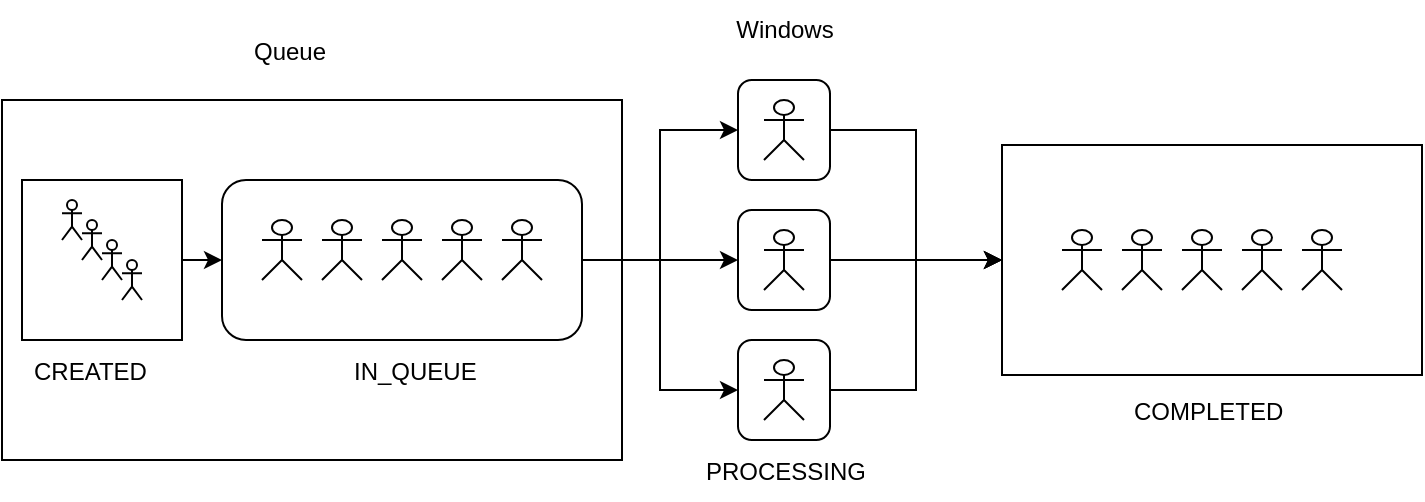 <mxfile version="20.3.0" type="github">
  <diagram id="umZvzbPdtyQdPi2uITIE" name="Страница 1">
    <mxGraphModel dx="907" dy="595" grid="1" gridSize="10" guides="1" tooltips="1" connect="1" arrows="1" fold="1" page="1" pageScale="1" pageWidth="827" pageHeight="1169" math="0" shadow="0">
      <root>
        <mxCell id="0" />
        <mxCell id="1" parent="0" />
        <mxCell id="VulBF32NluxypMswDZE1-1" value="" style="shape=umlActor;verticalLabelPosition=bottom;verticalAlign=top;html=1;outlineConnect=0;" vertex="1" parent="1">
          <mxGeometry x="30" y="130" width="10" height="20" as="geometry" />
        </mxCell>
        <mxCell id="VulBF32NluxypMswDZE1-8" value="" style="shape=umlActor;verticalLabelPosition=bottom;verticalAlign=top;html=1;outlineConnect=0;" vertex="1" parent="1">
          <mxGeometry x="40" y="140" width="10" height="20" as="geometry" />
        </mxCell>
        <mxCell id="VulBF32NluxypMswDZE1-9" value="" style="shape=umlActor;verticalLabelPosition=bottom;verticalAlign=top;html=1;outlineConnect=0;" vertex="1" parent="1">
          <mxGeometry x="50" y="150" width="10" height="20" as="geometry" />
        </mxCell>
        <mxCell id="VulBF32NluxypMswDZE1-10" value="" style="shape=umlActor;verticalLabelPosition=bottom;verticalAlign=top;html=1;outlineConnect=0;" vertex="1" parent="1">
          <mxGeometry x="60" y="160" width="10" height="20" as="geometry" />
        </mxCell>
        <mxCell id="VulBF32NluxypMswDZE1-14" value="CREATED" style="text;strokeColor=none;fillColor=none;align=left;verticalAlign=middle;spacingLeft=4;spacingRight=4;overflow=hidden;points=[[0,0.5],[1,0.5]];portConstraint=eastwest;rotatable=0;" vertex="1" parent="1">
          <mxGeometry x="10" y="200" width="80" height="30" as="geometry" />
        </mxCell>
        <mxCell id="VulBF32NluxypMswDZE1-24" style="edgeStyle=orthogonalEdgeStyle;rounded=0;orthogonalLoop=1;jettySize=auto;html=1;exitX=1;exitY=0.5;exitDx=0;exitDy=0;entryX=0;entryY=0.5;entryDx=0;entryDy=0;" edge="1" parent="1" source="VulBF32NluxypMswDZE1-15" target="VulBF32NluxypMswDZE1-16">
          <mxGeometry relative="1" as="geometry" />
        </mxCell>
        <mxCell id="VulBF32NluxypMswDZE1-15" value="" style="whiteSpace=wrap;html=1;aspect=fixed;fillColor=none;" vertex="1" parent="1">
          <mxGeometry x="10" y="120" width="80" height="80" as="geometry" />
        </mxCell>
        <mxCell id="VulBF32NluxypMswDZE1-34" style="edgeStyle=orthogonalEdgeStyle;rounded=0;orthogonalLoop=1;jettySize=auto;html=1;exitX=1;exitY=0.5;exitDx=0;exitDy=0;entryX=0;entryY=0.5;entryDx=0;entryDy=0;" edge="1" parent="1" source="VulBF32NluxypMswDZE1-16" target="VulBF32NluxypMswDZE1-25">
          <mxGeometry relative="1" as="geometry" />
        </mxCell>
        <mxCell id="VulBF32NluxypMswDZE1-35" style="edgeStyle=orthogonalEdgeStyle;rounded=0;orthogonalLoop=1;jettySize=auto;html=1;exitX=1;exitY=0.5;exitDx=0;exitDy=0;entryX=0;entryY=0.5;entryDx=0;entryDy=0;" edge="1" parent="1" source="VulBF32NluxypMswDZE1-16" target="VulBF32NluxypMswDZE1-30">
          <mxGeometry relative="1" as="geometry" />
        </mxCell>
        <mxCell id="VulBF32NluxypMswDZE1-36" style="edgeStyle=orthogonalEdgeStyle;rounded=0;orthogonalLoop=1;jettySize=auto;html=1;exitX=1;exitY=0.5;exitDx=0;exitDy=0;entryX=0;entryY=0.5;entryDx=0;entryDy=0;" edge="1" parent="1" source="VulBF32NluxypMswDZE1-16" target="VulBF32NluxypMswDZE1-32">
          <mxGeometry relative="1" as="geometry" />
        </mxCell>
        <mxCell id="VulBF32NluxypMswDZE1-16" value="" style="rounded=1;whiteSpace=wrap;html=1;fillColor=none;" vertex="1" parent="1">
          <mxGeometry x="110" y="120" width="180" height="80" as="geometry" />
        </mxCell>
        <mxCell id="VulBF32NluxypMswDZE1-17" value="IN_QUEUE" style="text;strokeColor=none;fillColor=none;align=left;verticalAlign=middle;spacingLeft=4;spacingRight=4;overflow=hidden;points=[[0,0.5],[1,0.5]];portConstraint=eastwest;rotatable=0;" vertex="1" parent="1">
          <mxGeometry x="170" y="200" width="80" height="30" as="geometry" />
        </mxCell>
        <mxCell id="VulBF32NluxypMswDZE1-18" value="" style="shape=umlActor;verticalLabelPosition=bottom;verticalAlign=top;html=1;outlineConnect=0;fillColor=none;" vertex="1" parent="1">
          <mxGeometry x="130" y="140" width="20" height="30" as="geometry" />
        </mxCell>
        <mxCell id="VulBF32NluxypMswDZE1-20" value="" style="shape=umlActor;verticalLabelPosition=bottom;verticalAlign=top;html=1;outlineConnect=0;fillColor=none;" vertex="1" parent="1">
          <mxGeometry x="160" y="140" width="20" height="30" as="geometry" />
        </mxCell>
        <mxCell id="VulBF32NluxypMswDZE1-21" value="" style="shape=umlActor;verticalLabelPosition=bottom;verticalAlign=top;html=1;outlineConnect=0;fillColor=none;" vertex="1" parent="1">
          <mxGeometry x="190" y="140" width="20" height="30" as="geometry" />
        </mxCell>
        <mxCell id="VulBF32NluxypMswDZE1-22" value="" style="shape=umlActor;verticalLabelPosition=bottom;verticalAlign=top;html=1;outlineConnect=0;fillColor=none;" vertex="1" parent="1">
          <mxGeometry x="220" y="140" width="20" height="30" as="geometry" />
        </mxCell>
        <mxCell id="VulBF32NluxypMswDZE1-23" value="" style="shape=umlActor;verticalLabelPosition=bottom;verticalAlign=top;html=1;outlineConnect=0;fillColor=none;" vertex="1" parent="1">
          <mxGeometry x="250" y="140" width="20" height="30" as="geometry" />
        </mxCell>
        <mxCell id="VulBF32NluxypMswDZE1-46" style="edgeStyle=orthogonalEdgeStyle;rounded=0;orthogonalLoop=1;jettySize=auto;html=1;exitX=1;exitY=0.5;exitDx=0;exitDy=0;entryX=0;entryY=0.5;entryDx=0;entryDy=0;" edge="1" parent="1" source="VulBF32NluxypMswDZE1-25" target="VulBF32NluxypMswDZE1-43">
          <mxGeometry relative="1" as="geometry" />
        </mxCell>
        <mxCell id="VulBF32NluxypMswDZE1-25" value="" style="rounded=1;whiteSpace=wrap;html=1;fillColor=none;" vertex="1" parent="1">
          <mxGeometry x="368" y="70" width="46" height="50" as="geometry" />
        </mxCell>
        <mxCell id="VulBF32NluxypMswDZE1-28" value="Windows" style="text;html=1;strokeColor=none;fillColor=none;align=center;verticalAlign=middle;whiteSpace=wrap;rounded=0;" vertex="1" parent="1">
          <mxGeometry x="361.5" y="30" width="59" height="30" as="geometry" />
        </mxCell>
        <mxCell id="VulBF32NluxypMswDZE1-29" value="" style="shape=umlActor;verticalLabelPosition=bottom;verticalAlign=top;html=1;outlineConnect=0;fillColor=none;" vertex="1" parent="1">
          <mxGeometry x="381" y="80" width="20" height="30" as="geometry" />
        </mxCell>
        <mxCell id="VulBF32NluxypMswDZE1-45" style="edgeStyle=orthogonalEdgeStyle;rounded=0;orthogonalLoop=1;jettySize=auto;html=1;exitX=1;exitY=0.5;exitDx=0;exitDy=0;entryX=0;entryY=0.5;entryDx=0;entryDy=0;" edge="1" parent="1" source="VulBF32NluxypMswDZE1-30" target="VulBF32NluxypMswDZE1-43">
          <mxGeometry relative="1" as="geometry" />
        </mxCell>
        <mxCell id="VulBF32NluxypMswDZE1-30" value="" style="rounded=1;whiteSpace=wrap;html=1;fillColor=none;" vertex="1" parent="1">
          <mxGeometry x="368" y="135" width="46" height="50" as="geometry" />
        </mxCell>
        <mxCell id="VulBF32NluxypMswDZE1-31" value="" style="shape=umlActor;verticalLabelPosition=bottom;verticalAlign=top;html=1;outlineConnect=0;fillColor=none;" vertex="1" parent="1">
          <mxGeometry x="381" y="145" width="20" height="30" as="geometry" />
        </mxCell>
        <mxCell id="VulBF32NluxypMswDZE1-47" style="edgeStyle=orthogonalEdgeStyle;rounded=0;orthogonalLoop=1;jettySize=auto;html=1;exitX=1;exitY=0.5;exitDx=0;exitDy=0;entryX=0;entryY=0.5;entryDx=0;entryDy=0;" edge="1" parent="1" source="VulBF32NluxypMswDZE1-32" target="VulBF32NluxypMswDZE1-43">
          <mxGeometry relative="1" as="geometry" />
        </mxCell>
        <mxCell id="VulBF32NluxypMswDZE1-32" value="" style="rounded=1;whiteSpace=wrap;html=1;fillColor=none;" vertex="1" parent="1">
          <mxGeometry x="368" y="200" width="46" height="50" as="geometry" />
        </mxCell>
        <mxCell id="VulBF32NluxypMswDZE1-33" value="" style="shape=umlActor;verticalLabelPosition=bottom;verticalAlign=top;html=1;outlineConnect=0;fillColor=none;" vertex="1" parent="1">
          <mxGeometry x="381" y="210" width="20" height="30" as="geometry" />
        </mxCell>
        <mxCell id="VulBF32NluxypMswDZE1-38" value="" style="shape=umlActor;verticalLabelPosition=bottom;verticalAlign=top;html=1;outlineConnect=0;fillColor=none;" vertex="1" parent="1">
          <mxGeometry x="530" y="145" width="20" height="30" as="geometry" />
        </mxCell>
        <mxCell id="VulBF32NluxypMswDZE1-39" value="" style="shape=umlActor;verticalLabelPosition=bottom;verticalAlign=top;html=1;outlineConnect=0;fillColor=none;" vertex="1" parent="1">
          <mxGeometry x="560" y="145" width="20" height="30" as="geometry" />
        </mxCell>
        <mxCell id="VulBF32NluxypMswDZE1-40" value="" style="shape=umlActor;verticalLabelPosition=bottom;verticalAlign=top;html=1;outlineConnect=0;fillColor=none;" vertex="1" parent="1">
          <mxGeometry x="590" y="145" width="20" height="30" as="geometry" />
        </mxCell>
        <mxCell id="VulBF32NluxypMswDZE1-41" value="" style="shape=umlActor;verticalLabelPosition=bottom;verticalAlign=top;html=1;outlineConnect=0;fillColor=none;" vertex="1" parent="1">
          <mxGeometry x="620" y="145" width="20" height="30" as="geometry" />
        </mxCell>
        <mxCell id="VulBF32NluxypMswDZE1-42" value="" style="shape=umlActor;verticalLabelPosition=bottom;verticalAlign=top;html=1;outlineConnect=0;fillColor=none;" vertex="1" parent="1">
          <mxGeometry x="650" y="145" width="20" height="30" as="geometry" />
        </mxCell>
        <mxCell id="VulBF32NluxypMswDZE1-43" value="" style="rounded=0;whiteSpace=wrap;html=1;fillColor=none;" vertex="1" parent="1">
          <mxGeometry x="500" y="102.5" width="210" height="115" as="geometry" />
        </mxCell>
        <mxCell id="VulBF32NluxypMswDZE1-44" value="COMPLETED" style="text;strokeColor=none;fillColor=none;align=left;verticalAlign=middle;spacingLeft=4;spacingRight=4;overflow=hidden;points=[[0,0.5],[1,0.5]];portConstraint=eastwest;rotatable=0;" vertex="1" parent="1">
          <mxGeometry x="560" y="220" width="90" height="30" as="geometry" />
        </mxCell>
        <mxCell id="VulBF32NluxypMswDZE1-48" value="PROCESSING" style="text;strokeColor=none;fillColor=none;align=left;verticalAlign=middle;spacingLeft=4;spacingRight=4;overflow=hidden;points=[[0,0.5],[1,0.5]];portConstraint=eastwest;rotatable=0;" vertex="1" parent="1">
          <mxGeometry x="346" y="250" width="90" height="30" as="geometry" />
        </mxCell>
        <mxCell id="VulBF32NluxypMswDZE1-49" value="" style="rounded=0;whiteSpace=wrap;html=1;fillColor=none;" vertex="1" parent="1">
          <mxGeometry y="80" width="310" height="180" as="geometry" />
        </mxCell>
        <mxCell id="VulBF32NluxypMswDZE1-50" value="Queue" style="text;strokeColor=none;fillColor=none;align=left;verticalAlign=middle;spacingLeft=4;spacingRight=4;overflow=hidden;points=[[0,0.5],[1,0.5]];portConstraint=eastwest;rotatable=0;" vertex="1" parent="1">
          <mxGeometry x="120" y="40" width="90" height="30" as="geometry" />
        </mxCell>
      </root>
    </mxGraphModel>
  </diagram>
</mxfile>
